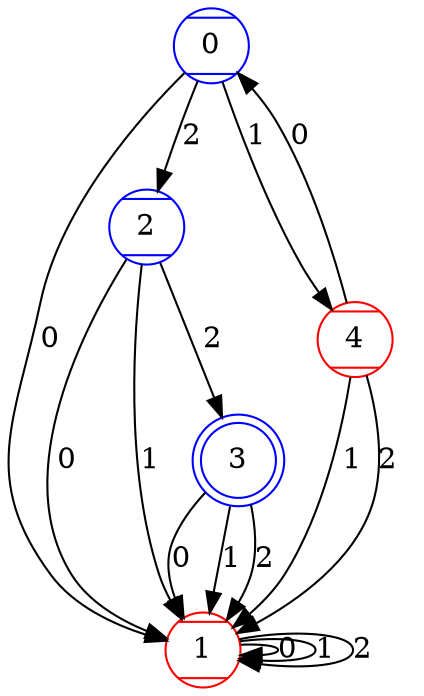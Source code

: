 digraph{
0 [color=blue, style=striped, shape=Mcircle]
1 [color=red, style=striped, shape=Mcircle]
2 [color=blue, style=striped, shape=Mcircle]
3 [color=blue, style=striped, shape=doublecircle]
4 [color=red, style=striped, shape=Mcircle]
0->1 [label=0]
0->4 [label=1]
0->2 [label=2]
1->1 [label=0]
1->1 [label=1]
1->1 [label=2]
2->1 [label=0]
2->1 [label=1]
2->3 [label=2]
3->1 [label=0]
3->1 [label=1]
3->1 [label=2]
4->0 [label=0]
4->1 [label=1]
4->1 [label=2]
}